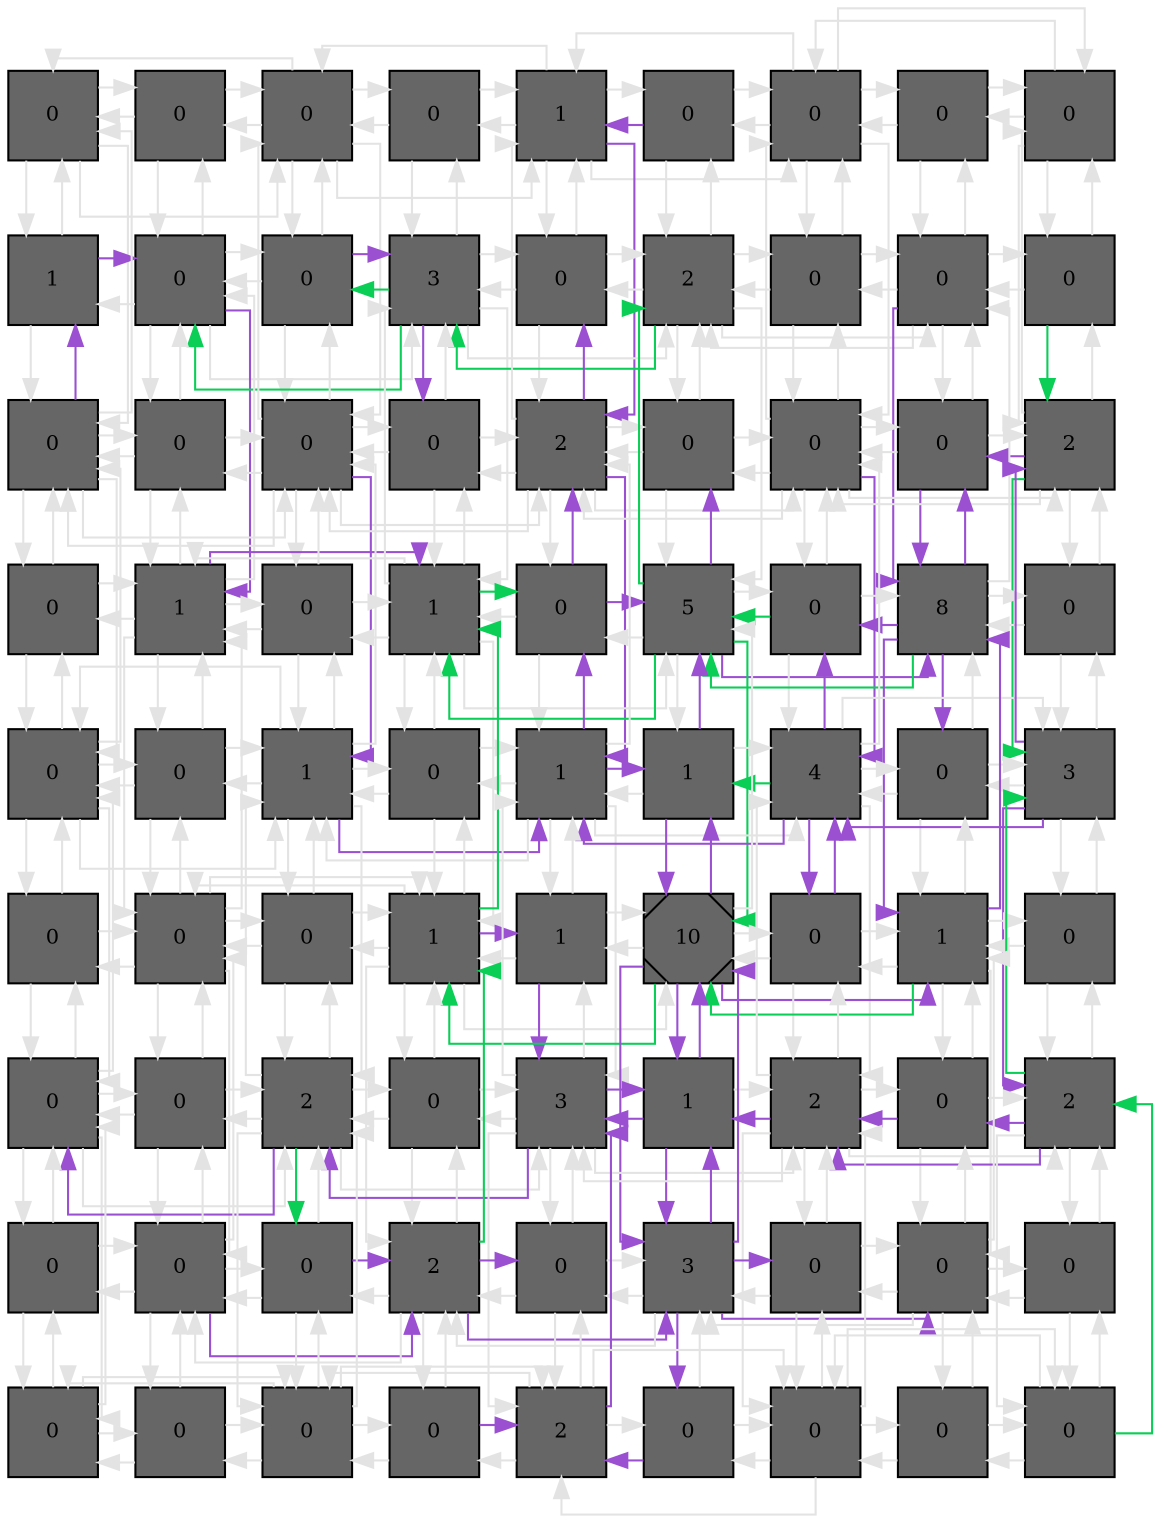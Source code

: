 digraph layout  {
rankdir=TB;
splines=ortho;
node [fixedsize=false, style=filled, width="0.6"];
edge [constraint=false];
0 [fillcolor="#666666", fontsize=10, label=0, shape=square, tooltip="name:  Ikaros ,\nin_degree: 4,\nout_degree: 4"];
1 [fillcolor="#666666", fontsize=10, label=0, shape=square, tooltip="name:  PU1 ,\nin_degree: 3,\nout_degree: 3"];
2 [fillcolor="#666666", fontsize=10, label=0, shape=square, tooltip="name:  IL21 ,\nin_degree: 6,\nout_degree: 6"];
3 [fillcolor="#666666", fontsize=10, label=0, shape=square, tooltip="name:  XBP1 ,\nin_degree: 3,\nout_degree: 3"];
4 [fillcolor="#666666", fontsize=10, label=1, shape=square, tooltip="name:  IL23R ,\nin_degree: 6,\nout_degree: 6"];
5 [fillcolor="#666666", fontsize=10, label=0, shape=square, tooltip="name:  IL2 ,\nin_degree: 3,\nout_degree: 3"];
6 [fillcolor="#666666", fontsize=10, label=0, shape=square, tooltip="name:  IL23 ,\nin_degree: 6,\nout_degree: 6"];
7 [fillcolor="#666666", fontsize=10, label=0, shape=square, tooltip="name:  NFAT ,\nin_degree: 3,\nout_degree: 3"];
8 [fillcolor="#666666", fontsize=10, label=0, shape=square, tooltip="name:  IL7 ,\nin_degree: 4,\nout_degree: 4"];
9 [fillcolor="#666666", fontsize=10, label=1, shape=square, tooltip="name:  Gfi1 ,\nin_degree: 3,\nout_degree: 3"];
10 [fillcolor="#666666", fontsize=10, label=0, shape=square, tooltip="name:  Irf4 ,\nin_degree: 6,\nout_degree: 6"];
11 [fillcolor="#666666", fontsize=10, label=0, shape=square, tooltip="name:  Bcl6 ,\nin_degree: 4,\nout_degree: 4"];
12 [fillcolor="#666666", fontsize=10, label=3, shape=square, tooltip="name:  Blimp1 ,\nin_degree: 7,\nout_degree: 7"];
13 [fillcolor="#666666", fontsize=10, label=0, shape=square, tooltip="name:  Bcl2 ,\nin_degree: 4,\nout_degree: 4"];
14 [fillcolor="#666666", fontsize=10, label=2, shape=square, tooltip="name:  FR4 ,\nin_degree: 7,\nout_degree: 7"];
15 [fillcolor="#666666", fontsize=10, label=0, shape=square, tooltip="name:  B9 ,\nin_degree: 4,\nout_degree: 4"];
16 [fillcolor="#666666", fontsize=10, label=0, shape=square, tooltip="name:  TCR ,\nin_degree: 6,\nout_degree: 6"];
17 [fillcolor="#666666", fontsize=10, label=0, shape=square, tooltip="name:  IL7R ,\nin_degree: 3,\nout_degree: 3"];
18 [fillcolor="#666666", fontsize=10, label=0, shape=square, tooltip="name:  NFkB ,\nin_degree: 6,\nout_degree: 6"];
19 [fillcolor="#666666", fontsize=10, label=0, shape=square, tooltip="name:  Helios ,\nin_degree: 4,\nout_degree: 4"];
20 [fillcolor="#666666", fontsize=10, label=0, shape=square, tooltip="name:  IL21R ,\nin_degree: 8,\nout_degree: 8"];
21 [fillcolor="#666666", fontsize=10, label=0, shape=square, tooltip="name:  Bach2 ,\nin_degree: 4,\nout_degree: 4"];
22 [fillcolor="#666666", fontsize=10, label=2, shape=square, tooltip="name:  IL2R ,\nin_degree: 8,\nout_degree: 8"];
23 [fillcolor="#666666", fontsize=10, label=0, shape=square, tooltip="name:  TGFb ,\nin_degree: 4,\nout_degree: 4"];
24 [fillcolor="#666666", fontsize=10, label=0, shape=square, tooltip="name:  TGFbR ,\nin_degree: 8,\nout_degree: 8"];
25 [fillcolor="#666666", fontsize=10, label=0, shape=square, tooltip="name:  CD8 ,\nin_degree: 4,\nout_degree: 4"];
26 [fillcolor="#666666", fontsize=10, label=2, shape=square, tooltip="name:  SMAD3 ,\nin_degree: 6,\nout_degree: 6"];
27 [fillcolor="#666666", fontsize=10, label=0, shape=square, tooltip="name:  ERK ,\nin_degree: 3,\nout_degree: 3"];
28 [fillcolor="#666666", fontsize=10, label=1, shape=square, tooltip="name:  Flt3 ,\nin_degree: 7,\nout_degree: 7"];
29 [fillcolor="#666666", fontsize=10, label=0, shape=square, tooltip="name:  Flt3L ,\nin_degree: 4,\nout_degree: 4"];
30 [fillcolor="#666666", fontsize=10, label=1, shape=square, tooltip="name:  Pax5 ,\nin_degree: 8,\nout_degree: 8"];
31 [fillcolor="#666666", fontsize=10, label=0, shape=square, tooltip="name:  STAT5 ,\nin_degree: 4,\nout_degree: 4"];
32 [fillcolor="#666666", fontsize=10, label=5, shape=square, tooltip="name:  Ebf1 ,\nin_degree: 8,\nout_degree: 8"];
33 [fillcolor="#666666", fontsize=10, label=0, shape=square, tooltip="name:  Runx1 ,\nin_degree: 4,\nout_degree: 4"];
34 [fillcolor="#666666", fontsize=10, label=8, shape=square, tooltip="name:  Runx3 ,\nin_degree: 7,\nout_degree: 7"];
35 [fillcolor="#666666", fontsize=10, label=0, shape=square, tooltip="name:  Dll1 ,\nin_degree: 3,\nout_degree: 3"];
36 [fillcolor="#666666", fontsize=10, label=0, shape=square, tooltip="name:  BCR ,\nin_degree: 6,\nout_degree: 6"];
37 [fillcolor="#666666", fontsize=10, label=0, shape=square, tooltip="name:  Hoxa9 ,\nin_degree: 4,\nout_degree: 4"];
38 [fillcolor="#666666", fontsize=10, label=1, shape=square, tooltip="name:  IL10R ,\nin_degree: 8,\nout_degree: 8"];
39 [fillcolor="#666666", fontsize=10, label=0, shape=square, tooltip="name:  CD19 ,\nin_degree: 4,\nout_degree: 4"];
40 [fillcolor="#666666", fontsize=10, label=1, shape=square, tooltip="name:  STAT3 ,\nin_degree: 8,\nout_degree: 8"];
41 [fillcolor="#666666", fontsize=10, label=1, shape=square, tooltip="name:  Foxp3 ,\nin_degree: 4,\nout_degree: 4"];
42 [fillcolor="#666666", fontsize=10, label=4, shape=square, tooltip="name:  JAK3 ,\nin_degree: 8,\nout_degree: 8"];
43 [fillcolor="#666666", fontsize=10, label=0, shape=square, tooltip="name:  CD4 ,\nin_degree: 4,\nout_degree: 4"];
44 [fillcolor="#666666", fontsize=10, label=3, shape=square, tooltip="name:  Notch1 ,\nin_degree: 6,\nout_degree: 6"];
45 [fillcolor="#666666", fontsize=10, label=0, shape=square, tooltip="name:  IL27 ,\nin_degree: 3,\nout_degree: 3"];
46 [fillcolor="#666666", fontsize=10, label=0, shape=square, tooltip="name:  IL27R ,\nin_degree: 7,\nout_degree: 7"];
47 [fillcolor="#666666", fontsize=10, label=0, shape=square, tooltip="name:  Prf1 ,\nin_degree: 4,\nout_degree: 4"];
48 [fillcolor="#666666", fontsize=10, label=1, shape=square, tooltip="name:  EOMES ,\nin_degree: 8,\nout_degree: 8"];
49 [fillcolor="#666666", fontsize=10, label=1, shape=square, tooltip="name:  IL17 ,\nin_degree: 4,\nout_degree: 4"];
50 [fillcolor="#666666", fontsize=10, label=10, shape=Msquare, tooltip="name:  RORgt ,\nin_degree: 8,\nout_degree: 8"];
51 [fillcolor="#666666", fontsize=10, label=0, shape=square, tooltip="name:  SMAD2 ,\nin_degree: 4,\nout_degree: 4"];
52 [fillcolor="#666666", fontsize=10, label=1, shape=square, tooltip="name:  ThPOK ,\nin_degree: 7,\nout_degree: 7"];
53 [fillcolor="#666666", fontsize=10, label=0, shape=square, tooltip="name:  Bcl11b ,\nin_degree: 3,\nout_degree: 3"];
54 [fillcolor="#666666", fontsize=10, label=0, shape=square, tooltip="name:  IFNgR ,\nin_degree: 6,\nout_degree: 6"];
55 [fillcolor="#666666", fontsize=10, label=0, shape=square, tooltip="name:  JAK1 ,\nin_degree: 4,\nout_degree: 4"];
56 [fillcolor="#666666", fontsize=10, label=2, shape=square, tooltip="name:  IL10 ,\nin_degree: 8,\nout_degree: 8"];
57 [fillcolor="#666666", fontsize=10, label=0, shape=square, tooltip="name:  Gzmb ,\nin_degree: 4,\nout_degree: 4"];
58 [fillcolor="#666666", fontsize=10, label=3, shape=square, tooltip="name:  IFNg ,\nin_degree: 8,\nout_degree: 8"];
59 [fillcolor="#666666", fontsize=10, label=1, shape=square, tooltip="name:  GATA3 ,\nin_degree: 4,\nout_degree: 4"];
60 [fillcolor="#666666", fontsize=10, label=2, shape=square, tooltip="name:  IL6R ,\nin_degree: 8,\nout_degree: 8"];
61 [fillcolor="#666666", fontsize=10, label=0, shape=square, tooltip="name:  HEB ,\nin_degree: 4,\nout_degree: 4"];
62 [fillcolor="#666666", fontsize=10, label=2, shape=square, tooltip="name:  TCF1 ,\nin_degree: 6,\nout_degree: 6"];
63 [fillcolor="#666666", fontsize=10, label=0, shape=square, tooltip="name:  IFNbR ,\nin_degree: 3,\nout_degree: 3"];
64 [fillcolor="#666666", fontsize=10, label=0, shape=square, tooltip="name:  STAT1 ,\nin_degree: 6,\nout_degree: 6"];
65 [fillcolor="#666666", fontsize=10, label=0, shape=square, tooltip="name:  IL4 ,\nin_degree: 4,\nout_degree: 4"];
66 [fillcolor="#666666", fontsize=10, label=2, shape=square, tooltip="name:  SOCS1 ,\nin_degree: 7,\nout_degree: 7"];
67 [fillcolor="#666666", fontsize=10, label=0, shape=square, tooltip="name:  IL4R ,\nin_degree: 4,\nout_degree: 4"];
68 [fillcolor="#666666", fontsize=10, label=3, shape=square, tooltip="name:  Tbet ,\nin_degree: 7,\nout_degree: 7"];
69 [fillcolor="#666666", fontsize=10, label=0, shape=square, tooltip="name:  IL6 ,\nin_degree: 4,\nout_degree: 4"];
70 [fillcolor="#666666", fontsize=10, label=0, shape=square, tooltip="name:  TNFa ,\nin_degree: 6,\nout_degree: 6"];
71 [fillcolor="#666666", fontsize=10, label=0, shape=square, tooltip="name:  TNFR2 ,\nin_degree: 3,\nout_degree: 3"];
72 [fillcolor="#666666", fontsize=10, label=0, shape=square, tooltip="name:  IFNb ,\nin_degree: 4,\nout_degree: 4"];
73 [fillcolor="#666666", fontsize=10, label=0, shape=square, tooltip="name:  IL18 ,\nin_degree: 3,\nout_degree: 3"];
74 [fillcolor="#666666", fontsize=10, label=0, shape=square, tooltip="name:  IL18R ,\nin_degree: 6,\nout_degree: 6"];
75 [fillcolor="#666666", fontsize=10, label=0, shape=square, tooltip="name:  IRAK ,\nin_degree: 3,\nout_degree: 3"];
76 [fillcolor="#666666", fontsize=10, label=2, shape=square, tooltip="name:  STAT6 ,\nin_degree: 6,\nout_degree: 6"];
77 [fillcolor="#666666", fontsize=10, label=0, shape=square, tooltip="name:  STAT4 ,\nin_degree: 3,\nout_degree: 3"];
78 [fillcolor="#666666", fontsize=10, label=0, shape=square, tooltip="name:  IL12R ,\nin_degree: 6,\nout_degree: 6"];
79 [fillcolor="#666666", fontsize=10, label=0, shape=square, tooltip="name:  IL12 ,\nin_degree: 3,\nout_degree: 3"];
80 [fillcolor="#666666", fontsize=10, label=0, shape=square, tooltip="name:  AKT ,\nin_degree: 4,\nout_degree: 4"];
0 -> 1  [color=grey89, style="penwidth(0.1)", tooltip=" ", weight=1];
0 -> 9  [color=grey89, style="penwidth(0.1)", tooltip=" ", weight=1];
0 -> 18  [color=grey89, style="penwidth(0.1)", tooltip=" ", weight=1];
0 -> 2  [color=grey89, style="penwidth(0.1)", tooltip=" ", weight=1];
1 -> 0  [color=grey89, style="penwidth(0.1)", tooltip=" ", weight=1];
1 -> 2  [color=grey89, style="penwidth(0.1)", tooltip=" ", weight=1];
1 -> 10  [color=grey89, style="penwidth(0.1)", tooltip=" ", weight=1];
2 -> 1  [color=grey89, style="penwidth(0.1)", tooltip=" ", weight=1];
2 -> 3  [color=grey89, style="penwidth(0.1)", tooltip=" ", weight=1];
2 -> 11  [color=grey89, style="penwidth(0.1)", tooltip=" ", weight=1];
2 -> 20  [color=grey89, style="penwidth(0.1)", tooltip=" ", weight=1];
2 -> 4  [color=grey89, style="penwidth(0.1)", tooltip=" ", weight=1];
2 -> 0  [color=grey89, style="penwidth(0.1)", tooltip=" ", weight=1];
3 -> 2  [color=grey89, style="penwidth(0.1)", tooltip=" ", weight=1];
3 -> 4  [color=grey89, style="penwidth(0.1)", tooltip=" ", weight=1];
3 -> 12  [color=grey89, style="penwidth(0.1)", tooltip=" ", weight=1];
4 -> 3  [color=grey89, style="penwidth(0.1)", tooltip=" ", weight=1];
4 -> 5  [color=grey89, style="penwidth(0.1)", tooltip=" ", weight=1];
4 -> 13  [color=grey89, style="penwidth(0.1)", tooltip=" ", weight=1];
4 -> 22  [color="#9B50D2", style="penwidth(0.1)", tooltip="5( IL2 ) to 22( IL2R )", weight=1];
4 -> 6  [color=grey89, style="penwidth(0.1)", tooltip=" ", weight=1];
4 -> 2  [color=grey89, style="penwidth(0.1)", tooltip=" ", weight=1];
5 -> 4  [color="#9B50D2", style="penwidth(0.1)", tooltip="5( IL2 ) to 22( IL2R )", weight=1];
5 -> 6  [color=grey89, style="penwidth(0.1)", tooltip=" ", weight=1];
5 -> 14  [color=grey89, style="penwidth(0.1)", tooltip=" ", weight=1];
6 -> 5  [color=grey89, style="penwidth(0.1)", tooltip=" ", weight=1];
6 -> 7  [color=grey89, style="penwidth(0.1)", tooltip=" ", weight=1];
6 -> 15  [color=grey89, style="penwidth(0.1)", tooltip=" ", weight=1];
6 -> 24  [color=grey89, style="penwidth(0.1)", tooltip=" ", weight=1];
6 -> 8  [color=grey89, style="penwidth(0.1)", tooltip=" ", weight=1];
6 -> 4  [color=grey89, style="penwidth(0.1)", tooltip=" ", weight=1];
7 -> 6  [color=grey89, style="penwidth(0.1)", tooltip=" ", weight=1];
7 -> 8  [color=grey89, style="penwidth(0.1)", tooltip=" ", weight=1];
7 -> 16  [color=grey89, style="penwidth(0.1)", tooltip=" ", weight=1];
8 -> 7  [color=grey89, style="penwidth(0.1)", tooltip=" ", weight=1];
8 -> 17  [color=grey89, style="penwidth(0.1)", tooltip=" ", weight=1];
8 -> 26  [color=grey89, style="penwidth(0.1)", tooltip=" ", weight=1];
8 -> 6  [color=grey89, style="penwidth(0.1)", tooltip=" ", weight=1];
9 -> 0  [color=grey89, style="penwidth(0.1)", tooltip=" ", weight=1];
9 -> 10  [color="#9B50D2", style="penwidth(0.1)", tooltip="18( NFkB ) to 10( Irf4 )", weight=1];
9 -> 18  [color=grey89, style="penwidth(0.1)", tooltip=" ", weight=1];
10 -> 1  [color=grey89, style="penwidth(0.1)", tooltip=" ", weight=1];
10 -> 9  [color=grey89, style="penwidth(0.1)", tooltip=" ", weight=1];
10 -> 11  [color=grey89, style="penwidth(0.1)", tooltip=" ", weight=1];
10 -> 19  [color=grey89, style="penwidth(0.1)", tooltip=" ", weight=1];
10 -> 28  [color="#9B50D2", style="penwidth(0.1)", tooltip="10( Irf4 ) to 30( Pax5 )", weight=1];
10 -> 12  [color=grey89, style="penwidth(0.1)", tooltip=" ", weight=1];
11 -> 2  [color=grey89, style="penwidth(0.1)", tooltip=" ", weight=1];
11 -> 10  [color=grey89, style="penwidth(0.1)", tooltip=" ", weight=1];
11 -> 12  [color="#9B50D2", style="penwidth(0.1)", tooltip="11( Bcl6 ) to 21( Bach2 )", weight=1];
11 -> 20  [color=grey89, style="penwidth(0.1)", tooltip=" ", weight=1];
12 -> 3  [color=grey89, style="penwidth(0.1)", tooltip=" ", weight=1];
12 -> 11  [color="#0ACE56", style="penwidth(0.1)", tooltip="32( Ebf1 ) to 11( Bcl6 )", weight=1];
12 -> 13  [color=grey89, style="penwidth(0.1)", tooltip=" ", weight=1];
12 -> 21  [color="#9B50D2", style="penwidth(0.1)", tooltip="11( Bcl6 ) to 21( Bach2 )", weight=1];
12 -> 30  [color=grey89, style="penwidth(0.1)", tooltip=" ", weight=1];
12 -> 14  [color=grey89, style="penwidth(0.1)", tooltip=" ", weight=1];
12 -> 10  [color="#0ACE56", style="penwidth(0.1)", tooltip="32( Ebf1 ) to 10( Irf4 )", weight=1];
13 -> 4  [color=grey89, style="penwidth(0.1)", tooltip=" ", weight=1];
13 -> 12  [color=grey89, style="penwidth(0.1)", tooltip=" ", weight=1];
13 -> 14  [color=grey89, style="penwidth(0.1)", tooltip=" ", weight=1];
13 -> 22  [color=grey89, style="penwidth(0.1)", tooltip=" ", weight=1];
14 -> 5  [color=grey89, style="penwidth(0.1)", tooltip=" ", weight=1];
14 -> 13  [color=grey89, style="penwidth(0.1)", tooltip=" ", weight=1];
14 -> 15  [color=grey89, style="penwidth(0.1)", tooltip=" ", weight=1];
14 -> 23  [color=grey89, style="penwidth(0.1)", tooltip=" ", weight=1];
14 -> 32  [color=grey89, style="penwidth(0.1)", tooltip=" ", weight=1];
14 -> 16  [color=grey89, style="penwidth(0.1)", tooltip=" ", weight=1];
14 -> 12  [color="#0ACE56", style="penwidth(0.1)", tooltip="32( Ebf1 ) to 11( Bcl6 )", weight=1];
15 -> 6  [color=grey89, style="penwidth(0.1)", tooltip=" ", weight=1];
15 -> 14  [color=grey89, style="penwidth(0.1)", tooltip=" ", weight=1];
15 -> 16  [color=grey89, style="penwidth(0.1)", tooltip=" ", weight=1];
15 -> 24  [color=grey89, style="penwidth(0.1)", tooltip=" ", weight=1];
16 -> 7  [color=grey89, style="penwidth(0.1)", tooltip=" ", weight=1];
16 -> 15  [color=grey89, style="penwidth(0.1)", tooltip=" ", weight=1];
16 -> 17  [color=grey89, style="penwidth(0.1)", tooltip=" ", weight=1];
16 -> 25  [color=grey89, style="penwidth(0.1)", tooltip=" ", weight=1];
16 -> 34  [color="#9B50D2", style="penwidth(0.1)", tooltip="16( TCR ) to 52( ThPOK )", weight=1];
16 -> 14  [color=grey89, style="penwidth(0.1)", tooltip=" ", weight=1];
17 -> 8  [color=grey89, style="penwidth(0.1)", tooltip=" ", weight=1];
17 -> 16  [color=grey89, style="penwidth(0.1)", tooltip=" ", weight=1];
17 -> 26  [color="#0ACE56", style="penwidth(0.1)", tooltip="17( IL7R ) to 42( JAK3 )", weight=1];
18 -> 9  [color="#9B50D2", style="penwidth(0.1)", tooltip="18( NFkB ) to 10( Irf4 )", weight=1];
18 -> 19  [color=grey89, style="penwidth(0.1)", tooltip=" ", weight=1];
18 -> 27  [color=grey89, style="penwidth(0.1)", tooltip=" ", weight=1];
18 -> 36  [color=grey89, style="penwidth(0.1)", tooltip=" ", weight=1];
18 -> 0  [color=grey89, style="penwidth(0.1)", tooltip=" ", weight=1];
18 -> 20  [color=grey89, style="penwidth(0.1)", tooltip=" ", weight=1];
19 -> 10  [color=grey89, style="penwidth(0.1)", tooltip=" ", weight=1];
19 -> 18  [color=grey89, style="penwidth(0.1)", tooltip=" ", weight=1];
19 -> 20  [color=grey89, style="penwidth(0.1)", tooltip=" ", weight=1];
19 -> 28  [color=grey89, style="penwidth(0.1)", tooltip=" ", weight=1];
20 -> 11  [color=grey89, style="penwidth(0.1)", tooltip=" ", weight=1];
20 -> 19  [color=grey89, style="penwidth(0.1)", tooltip=" ", weight=1];
20 -> 21  [color=grey89, style="penwidth(0.1)", tooltip=" ", weight=1];
20 -> 29  [color=grey89, style="penwidth(0.1)", tooltip=" ", weight=1];
20 -> 38  [color="#9B50D2", style="penwidth(0.1)", tooltip="20( IL21R ) to 40( STAT3 )", weight=1];
20 -> 2  [color=grey89, style="penwidth(0.1)", tooltip=" ", weight=1];
20 -> 22  [color=grey89, style="penwidth(0.1)", tooltip=" ", weight=1];
20 -> 18  [color=grey89, style="penwidth(0.1)", tooltip=" ", weight=1];
21 -> 12  [color=grey89, style="penwidth(0.1)", tooltip=" ", weight=1];
21 -> 20  [color=grey89, style="penwidth(0.1)", tooltip=" ", weight=1];
21 -> 22  [color=grey89, style="penwidth(0.1)", tooltip=" ", weight=1];
21 -> 30  [color=grey89, style="penwidth(0.1)", tooltip=" ", weight=1];
22 -> 13  [color="#9B50D2", style="penwidth(0.1)", tooltip="31( STAT5 ) to 13( Bcl2 )", weight=1];
22 -> 21  [color=grey89, style="penwidth(0.1)", tooltip=" ", weight=1];
22 -> 23  [color=grey89, style="penwidth(0.1)", tooltip=" ", weight=1];
22 -> 31  [color=grey89, style="penwidth(0.1)", tooltip=" ", weight=1];
22 -> 40  [color="#9B50D2", style="penwidth(0.1)", tooltip="4( IL23R ) to 40( STAT3 )", weight=1];
22 -> 4  [color=grey89, style="penwidth(0.1)", tooltip=" ", weight=1];
22 -> 24  [color=grey89, style="penwidth(0.1)", tooltip=" ", weight=1];
22 -> 20  [color=grey89, style="penwidth(0.1)", tooltip=" ", weight=1];
23 -> 14  [color=grey89, style="penwidth(0.1)", tooltip=" ", weight=1];
23 -> 22  [color=grey89, style="penwidth(0.1)", tooltip=" ", weight=1];
23 -> 24  [color=grey89, style="penwidth(0.1)", tooltip=" ", weight=1];
23 -> 32  [color=grey89, style="penwidth(0.1)", tooltip=" ", weight=1];
24 -> 15  [color=grey89, style="penwidth(0.1)", tooltip=" ", weight=1];
24 -> 23  [color=grey89, style="penwidth(0.1)", tooltip=" ", weight=1];
24 -> 25  [color=grey89, style="penwidth(0.1)", tooltip=" ", weight=1];
24 -> 33  [color=grey89, style="penwidth(0.1)", tooltip=" ", weight=1];
24 -> 42  [color="#9B50D2", style="penwidth(0.1)", tooltip="24( TGFbR ) to 51( SMAD2 )", weight=1];
24 -> 6  [color=grey89, style="penwidth(0.1)", tooltip=" ", weight=1];
24 -> 26  [color=grey89, style="penwidth(0.1)", tooltip=" ", weight=1];
24 -> 22  [color=grey89, style="penwidth(0.1)", tooltip=" ", weight=1];
25 -> 16  [color=grey89, style="penwidth(0.1)", tooltip=" ", weight=1];
25 -> 24  [color=grey89, style="penwidth(0.1)", tooltip=" ", weight=1];
25 -> 26  [color=grey89, style="penwidth(0.1)", tooltip=" ", weight=1];
25 -> 34  [color="#9B50D2", style="penwidth(0.1)", tooltip="25( CD8 ) to 52( ThPOK )", weight=1];
26 -> 17  [color=grey89, style="penwidth(0.1)", tooltip=" ", weight=1];
26 -> 25  [color="#9B50D2", style="penwidth(0.1)", tooltip="44( Notch1 ) to 25( CD8 )", weight=1];
26 -> 35  [color=grey89, style="penwidth(0.1)", tooltip=" ", weight=1];
26 -> 44  [color="#0ACE56", style="penwidth(0.1)", tooltip="17( IL7R ) to 42( JAK3 )", weight=1];
26 -> 8  [color=grey89, style="penwidth(0.1)", tooltip=" ", weight=1];
26 -> 24  [color=grey89, style="penwidth(0.1)", tooltip=" ", weight=1];
27 -> 18  [color=grey89, style="penwidth(0.1)", tooltip=" ", weight=1];
27 -> 28  [color=grey89, style="penwidth(0.1)", tooltip=" ", weight=1];
27 -> 36  [color=grey89, style="penwidth(0.1)", tooltip=" ", weight=1];
28 -> 19  [color=grey89, style="penwidth(0.1)", tooltip=" ", weight=1];
28 -> 27  [color=grey89, style="penwidth(0.1)", tooltip=" ", weight=1];
28 -> 29  [color=grey89, style="penwidth(0.1)", tooltip=" ", weight=1];
28 -> 37  [color=grey89, style="penwidth(0.1)", tooltip=" ", weight=1];
28 -> 46  [color=grey89, style="penwidth(0.1)", tooltip=" ", weight=1];
28 -> 10  [color=grey89, style="penwidth(0.1)", tooltip=" ", weight=1];
28 -> 30  [color="#9B50D2", style="penwidth(0.1)", tooltip="10( Irf4 ) to 30( Pax5 )", weight=1];
29 -> 20  [color=grey89, style="penwidth(0.1)", tooltip=" ", weight=1];
29 -> 28  [color=grey89, style="penwidth(0.1)", tooltip=" ", weight=1];
29 -> 30  [color=grey89, style="penwidth(0.1)", tooltip=" ", weight=1];
29 -> 38  [color=grey89, style="penwidth(0.1)", tooltip=" ", weight=1];
30 -> 21  [color=grey89, style="penwidth(0.1)", tooltip=" ", weight=1];
30 -> 29  [color=grey89, style="penwidth(0.1)", tooltip=" ", weight=1];
30 -> 31  [color="#0ACE56", style="penwidth(0.1)", tooltip="66( SOCS1 ) to 31( STAT5 )", weight=1];
30 -> 39  [color=grey89, style="penwidth(0.1)", tooltip=" ", weight=1];
30 -> 48  [color=grey89, style="penwidth(0.1)", tooltip=" ", weight=1];
30 -> 12  [color=grey89, style="penwidth(0.1)", tooltip=" ", weight=1];
30 -> 32  [color=grey89, style="penwidth(0.1)", tooltip=" ", weight=1];
30 -> 28  [color=grey89, style="penwidth(0.1)", tooltip=" ", weight=1];
31 -> 22  [color="#9B50D2", style="penwidth(0.1)", tooltip="31( STAT5 ) to 13( Bcl2 )", weight=1];
31 -> 30  [color=grey89, style="penwidth(0.1)", tooltip=" ", weight=1];
31 -> 32  [color="#9B50D2", style="penwidth(0.1)", tooltip="31( STAT5 ) to 34( Runx3 )", weight=1];
31 -> 40  [color=grey89, style="penwidth(0.1)", tooltip=" ", weight=1];
32 -> 23  [color="#9B50D2", style="penwidth(0.1)", tooltip="41( Foxp3 ) to 23( TGFb )", weight=1];
32 -> 31  [color=grey89, style="penwidth(0.1)", tooltip=" ", weight=1];
32 -> 33  [color=grey89, style="penwidth(0.1)", tooltip=" ", weight=1];
32 -> 41  [color=grey89, style="penwidth(0.1)", tooltip=" ", weight=1];
32 -> 50  [color="#0ACE56", style="penwidth(0.1)", tooltip="33( Runx1 ) to 59( GATA3 )", weight=1];
32 -> 14  [color="#0ACE56", style="penwidth(0.1)", tooltip="32( Ebf1 ) to 11( Bcl6 )", weight=1];
32 -> 34  [color="#9B50D2", style="penwidth(0.1)", tooltip="31( STAT5 ) to 34( Runx3 )", weight=1];
32 -> 30  [color="#0ACE56", style="penwidth(0.1)", tooltip="52( ThPOK ) to 30( Pax5 )", weight=1];
33 -> 24  [color=grey89, style="penwidth(0.1)", tooltip=" ", weight=1];
33 -> 32  [color="#0ACE56", style="penwidth(0.1)", tooltip="33( Runx1 ) to 59( GATA3 )", weight=1];
33 -> 34  [color=grey89, style="penwidth(0.1)", tooltip=" ", weight=1];
33 -> 42  [color=grey89, style="penwidth(0.1)", tooltip=" ", weight=1];
34 -> 25  [color="#9B50D2", style="penwidth(0.1)", tooltip="52( ThPOK ) to 25( CD8 )", weight=1];
34 -> 33  [color="#9B50D2", style="penwidth(0.1)", tooltip="16( TCR ) to 33( Runx1 )", weight=1];
34 -> 35  [color=grey89, style="penwidth(0.1)", tooltip=" ", weight=1];
34 -> 43  [color="#9B50D2", style="penwidth(0.1)", tooltip="32( Ebf1 ) to 43( CD4 )", weight=1];
34 -> 52  [color="#9B50D2", style="penwidth(0.1)", tooltip="16( TCR ) to 52( ThPOK )", weight=1];
34 -> 16  [color=grey89, style="penwidth(0.1)", tooltip=" ", weight=1];
34 -> 32  [color="#0ACE56", style="penwidth(0.1)", tooltip="52( ThPOK ) to 30( Pax5 )", weight=1];
35 -> 26  [color=grey89, style="penwidth(0.1)", tooltip=" ", weight=1];
35 -> 34  [color=grey89, style="penwidth(0.1)", tooltip=" ", weight=1];
35 -> 44  [color=grey89, style="penwidth(0.1)", tooltip=" ", weight=1];
36 -> 27  [color=grey89, style="penwidth(0.1)", tooltip=" ", weight=1];
36 -> 37  [color=grey89, style="penwidth(0.1)", tooltip=" ", weight=1];
36 -> 45  [color=grey89, style="penwidth(0.1)", tooltip=" ", weight=1];
36 -> 54  [color=grey89, style="penwidth(0.1)", tooltip=" ", weight=1];
36 -> 18  [color=grey89, style="penwidth(0.1)", tooltip=" ", weight=1];
36 -> 38  [color=grey89, style="penwidth(0.1)", tooltip=" ", weight=1];
37 -> 28  [color=grey89, style="penwidth(0.1)", tooltip=" ", weight=1];
37 -> 36  [color=grey89, style="penwidth(0.1)", tooltip=" ", weight=1];
37 -> 38  [color=grey89, style="penwidth(0.1)", tooltip=" ", weight=1];
37 -> 46  [color=grey89, style="penwidth(0.1)", tooltip=" ", weight=1];
38 -> 29  [color=grey89, style="penwidth(0.1)", tooltip=" ", weight=1];
38 -> 37  [color=grey89, style="penwidth(0.1)", tooltip=" ", weight=1];
38 -> 39  [color=grey89, style="penwidth(0.1)", tooltip=" ", weight=1];
38 -> 47  [color=grey89, style="penwidth(0.1)", tooltip=" ", weight=1];
38 -> 56  [color=grey89, style="penwidth(0.1)", tooltip=" ", weight=1];
38 -> 20  [color=grey89, style="penwidth(0.1)", tooltip=" ", weight=1];
38 -> 40  [color="#9B50D2", style="penwidth(0.1)", tooltip="20( IL21R ) to 40( STAT3 )", weight=1];
38 -> 36  [color=grey89, style="penwidth(0.1)", tooltip=" ", weight=1];
39 -> 30  [color=grey89, style="penwidth(0.1)", tooltip=" ", weight=1];
39 -> 38  [color=grey89, style="penwidth(0.1)", tooltip=" ", weight=1];
39 -> 40  [color=grey89, style="penwidth(0.1)", tooltip=" ", weight=1];
39 -> 48  [color=grey89, style="penwidth(0.1)", tooltip=" ", weight=1];
40 -> 31  [color="#9B50D2", style="penwidth(0.1)", tooltip="42( JAK3 ) to 31( STAT5 )", weight=1];
40 -> 39  [color=grey89, style="penwidth(0.1)", tooltip=" ", weight=1];
40 -> 41  [color="#9B50D2", style="penwidth(0.1)", tooltip="40( STAT3 ) to 50( RORgt )", weight=1];
40 -> 49  [color=grey89, style="penwidth(0.1)", tooltip=" ", weight=1];
40 -> 58  [color=grey89, style="penwidth(0.1)", tooltip=" ", weight=1];
40 -> 22  [color=grey89, style="penwidth(0.1)", tooltip=" ", weight=1];
40 -> 42  [color=grey89, style="penwidth(0.1)", tooltip=" ", weight=1];
40 -> 38  [color=grey89, style="penwidth(0.1)", tooltip=" ", weight=1];
41 -> 32  [color="#9B50D2", style="penwidth(0.1)", tooltip="41( Foxp3 ) to 23( TGFb )", weight=1];
41 -> 40  [color=grey89, style="penwidth(0.1)", tooltip=" ", weight=1];
41 -> 42  [color=grey89, style="penwidth(0.1)", tooltip=" ", weight=1];
41 -> 50  [color="#9B50D2", style="penwidth(0.1)", tooltip="40( STAT3 ) to 50( RORgt )", weight=1];
42 -> 33  [color="#9B50D2", style="penwidth(0.1)", tooltip="44( Notch1 ) to 33( Runx1 )", weight=1];
42 -> 41  [color="#0ACE56", style="penwidth(0.1)", tooltip="26( SMAD3 ) to 41( Foxp3 )", weight=1];
42 -> 43  [color=grey89, style="penwidth(0.1)", tooltip=" ", weight=1];
42 -> 51  [color="#9B50D2", style="penwidth(0.1)", tooltip="24( TGFbR ) to 51( SMAD2 )", weight=1];
42 -> 60  [color=grey89, style="penwidth(0.1)", tooltip=" ", weight=1];
42 -> 24  [color=grey89, style="penwidth(0.1)", tooltip=" ", weight=1];
42 -> 44  [color=grey89, style="penwidth(0.1)", tooltip=" ", weight=1];
42 -> 40  [color="#9B50D2", style="penwidth(0.1)", tooltip="42( JAK3 ) to 31( STAT5 )", weight=1];
43 -> 34  [color=grey89, style="penwidth(0.1)", tooltip=" ", weight=1];
43 -> 42  [color=grey89, style="penwidth(0.1)", tooltip=" ", weight=1];
43 -> 44  [color=grey89, style="penwidth(0.1)", tooltip=" ", weight=1];
43 -> 52  [color=grey89, style="penwidth(0.1)", tooltip=" ", weight=1];
44 -> 35  [color=grey89, style="penwidth(0.1)", tooltip=" ", weight=1];
44 -> 43  [color=grey89, style="penwidth(0.1)", tooltip=" ", weight=1];
44 -> 53  [color=grey89, style="penwidth(0.1)", tooltip=" ", weight=1];
44 -> 62  [color="#9B50D2", style="penwidth(0.1)", tooltip="44( Notch1 ) to 61( HEB )", weight=1];
44 -> 26  [color="#9B50D2", style="penwidth(0.1)", tooltip="44( Notch1 ) to 25( CD8 )", weight=1];
44 -> 42  [color="#9B50D2", style="penwidth(0.1)", tooltip="44( Notch1 ) to 33( Runx1 )", weight=1];
45 -> 36  [color=grey89, style="penwidth(0.1)", tooltip=" ", weight=1];
45 -> 46  [color=grey89, style="penwidth(0.1)", tooltip=" ", weight=1];
45 -> 54  [color=grey89, style="penwidth(0.1)", tooltip=" ", weight=1];
46 -> 37  [color=grey89, style="penwidth(0.1)", tooltip=" ", weight=1];
46 -> 45  [color=grey89, style="penwidth(0.1)", tooltip=" ", weight=1];
46 -> 47  [color=grey89, style="penwidth(0.1)", tooltip=" ", weight=1];
46 -> 55  [color=grey89, style="penwidth(0.1)", tooltip=" ", weight=1];
46 -> 64  [color=grey89, style="penwidth(0.1)", tooltip=" ", weight=1];
46 -> 28  [color=grey89, style="penwidth(0.1)", tooltip=" ", weight=1];
46 -> 48  [color=grey89, style="penwidth(0.1)", tooltip=" ", weight=1];
47 -> 38  [color=grey89, style="penwidth(0.1)", tooltip=" ", weight=1];
47 -> 46  [color=grey89, style="penwidth(0.1)", tooltip=" ", weight=1];
47 -> 48  [color=grey89, style="penwidth(0.1)", tooltip=" ", weight=1];
47 -> 56  [color=grey89, style="penwidth(0.1)", tooltip=" ", weight=1];
48 -> 39  [color=grey89, style="penwidth(0.1)", tooltip=" ", weight=1];
48 -> 47  [color=grey89, style="penwidth(0.1)", tooltip=" ", weight=1];
48 -> 49  [color="#9B50D2", style="penwidth(0.1)", tooltip="48( EOMES ) to 58( IFNg )", weight=1];
48 -> 57  [color=grey89, style="penwidth(0.1)", tooltip=" ", weight=1];
48 -> 66  [color=grey89, style="penwidth(0.1)", tooltip=" ", weight=1];
48 -> 30  [color="#0ACE56", style="penwidth(0.1)", tooltip="66( SOCS1 ) to 31( STAT5 )", weight=1];
48 -> 50  [color=grey89, style="penwidth(0.1)", tooltip=" ", weight=1];
48 -> 46  [color=grey89, style="penwidth(0.1)", tooltip=" ", weight=1];
49 -> 40  [color=grey89, style="penwidth(0.1)", tooltip=" ", weight=1];
49 -> 48  [color=grey89, style="penwidth(0.1)", tooltip=" ", weight=1];
49 -> 50  [color=grey89, style="penwidth(0.1)", tooltip=" ", weight=1];
49 -> 58  [color="#9B50D2", style="penwidth(0.1)", tooltip="48( EOMES ) to 58( IFNg )", weight=1];
50 -> 41  [color="#9B50D2", style="penwidth(0.1)", tooltip="68( Tbet ) to 41( Foxp3 )", weight=1];
50 -> 49  [color=grey89, style="penwidth(0.1)", tooltip=" ", weight=1];
50 -> 51  [color=grey89, style="penwidth(0.1)", tooltip=" ", weight=1];
50 -> 59  [color="#9B50D2", style="penwidth(0.1)", tooltip="41( Foxp3 ) to 59( GATA3 )", weight=1];
50 -> 68  [color="#9B50D2", style="penwidth(0.1)", tooltip="50( RORgt ) to 69( IL6 )", weight=1];
50 -> 32  [color=grey89, style="penwidth(0.1)", tooltip=" ", weight=1];
50 -> 52  [color="#9B50D2", style="penwidth(0.1)", tooltip="68( Tbet ) to 52( ThPOK )", weight=1];
50 -> 48  [color="#0ACE56", style="penwidth(0.1)", tooltip="34( Runx3 ) to 48( EOMES )", weight=1];
51 -> 42  [color="#9B50D2", style="penwidth(0.1)", tooltip="51( SMAD2 ) to 41( Foxp3 )", weight=1];
51 -> 50  [color=grey89, style="penwidth(0.1)", tooltip=" ", weight=1];
51 -> 52  [color=grey89, style="penwidth(0.1)", tooltip=" ", weight=1];
51 -> 60  [color=grey89, style="penwidth(0.1)", tooltip=" ", weight=1];
52 -> 43  [color=grey89, style="penwidth(0.1)", tooltip=" ", weight=1];
52 -> 51  [color=grey89, style="penwidth(0.1)", tooltip=" ", weight=1];
52 -> 53  [color=grey89, style="penwidth(0.1)", tooltip=" ", weight=1];
52 -> 61  [color=grey89, style="penwidth(0.1)", tooltip=" ", weight=1];
52 -> 70  [color=grey89, style="penwidth(0.1)", tooltip=" ", weight=1];
52 -> 34  [color="#9B50D2", style="penwidth(0.1)", tooltip="52( ThPOK ) to 25( CD8 )", weight=1];
52 -> 50  [color="#0ACE56", style="penwidth(0.1)", tooltip="34( Runx3 ) to 48( EOMES )", weight=1];
53 -> 44  [color=grey89, style="penwidth(0.1)", tooltip=" ", weight=1];
53 -> 52  [color=grey89, style="penwidth(0.1)", tooltip=" ", weight=1];
53 -> 62  [color=grey89, style="penwidth(0.1)", tooltip=" ", weight=1];
54 -> 45  [color=grey89, style="penwidth(0.1)", tooltip=" ", weight=1];
54 -> 55  [color=grey89, style="penwidth(0.1)", tooltip=" ", weight=1];
54 -> 63  [color=grey89, style="penwidth(0.1)", tooltip=" ", weight=1];
54 -> 72  [color=grey89, style="penwidth(0.1)", tooltip=" ", weight=1];
54 -> 36  [color=grey89, style="penwidth(0.1)", tooltip=" ", weight=1];
54 -> 56  [color=grey89, style="penwidth(0.1)", tooltip=" ", weight=1];
55 -> 46  [color=grey89, style="penwidth(0.1)", tooltip=" ", weight=1];
55 -> 54  [color=grey89, style="penwidth(0.1)", tooltip=" ", weight=1];
55 -> 56  [color=grey89, style="penwidth(0.1)", tooltip=" ", weight=1];
55 -> 64  [color=grey89, style="penwidth(0.1)", tooltip=" ", weight=1];
56 -> 47  [color=grey89, style="penwidth(0.1)", tooltip=" ", weight=1];
56 -> 55  [color=grey89, style="penwidth(0.1)", tooltip=" ", weight=1];
56 -> 57  [color=grey89, style="penwidth(0.1)", tooltip=" ", weight=1];
56 -> 65  [color="#0ACE56", style="penwidth(0.1)", tooltip="59( GATA3 ) to 65( IL4 )", weight=1];
56 -> 74  [color=grey89, style="penwidth(0.1)", tooltip=" ", weight=1];
56 -> 38  [color=grey89, style="penwidth(0.1)", tooltip=" ", weight=1];
56 -> 58  [color=grey89, style="penwidth(0.1)", tooltip=" ", weight=1];
56 -> 54  [color="#9B50D2", style="penwidth(0.1)", tooltip="58( IFNg ) to 54( IFNgR )", weight=1];
57 -> 48  [color=grey89, style="penwidth(0.1)", tooltip=" ", weight=1];
57 -> 56  [color=grey89, style="penwidth(0.1)", tooltip=" ", weight=1];
57 -> 58  [color=grey89, style="penwidth(0.1)", tooltip=" ", weight=1];
57 -> 66  [color=grey89, style="penwidth(0.1)", tooltip=" ", weight=1];
58 -> 49  [color=grey89, style="penwidth(0.1)", tooltip=" ", weight=1];
58 -> 57  [color=grey89, style="penwidth(0.1)", tooltip=" ", weight=1];
58 -> 59  [color="#9B50D2", style="penwidth(0.1)", tooltip="76( STAT6 ) to 59( GATA3 )", weight=1];
58 -> 67  [color=grey89, style="penwidth(0.1)", tooltip=" ", weight=1];
58 -> 76  [color=grey89, style="penwidth(0.1)", tooltip=" ", weight=1];
58 -> 40  [color=grey89, style="penwidth(0.1)", tooltip=" ", weight=1];
58 -> 60  [color=grey89, style="penwidth(0.1)", tooltip=" ", weight=1];
58 -> 56  [color="#9B50D2", style="penwidth(0.1)", tooltip="58( IFNg ) to 54( IFNgR )", weight=1];
59 -> 50  [color="#9B50D2", style="penwidth(0.1)", tooltip="59( GATA3 ) to 52( ThPOK )", weight=1];
59 -> 58  [color="#9B50D2", style="penwidth(0.1)", tooltip="68( Tbet ) to 58( IFNg )", weight=1];
59 -> 60  [color=grey89, style="penwidth(0.1)", tooltip=" ", weight=1];
59 -> 68  [color="#9B50D2", style="penwidth(0.1)", tooltip="59( GATA3 ) to 77( STAT4 )", weight=1];
60 -> 51  [color=grey89, style="penwidth(0.1)", tooltip=" ", weight=1];
60 -> 59  [color="#9B50D2", style="penwidth(0.1)", tooltip="62( TCF1 ) to 59( GATA3 )", weight=1];
60 -> 61  [color=grey89, style="penwidth(0.1)", tooltip=" ", weight=1];
60 -> 69  [color=grey89, style="penwidth(0.1)", tooltip=" ", weight=1];
60 -> 78  [color=grey89, style="penwidth(0.1)", tooltip=" ", weight=1];
60 -> 42  [color=grey89, style="penwidth(0.1)", tooltip=" ", weight=1];
60 -> 62  [color=grey89, style="penwidth(0.1)", tooltip=" ", weight=1];
60 -> 58  [color=grey89, style="penwidth(0.1)", tooltip=" ", weight=1];
61 -> 52  [color=grey89, style="penwidth(0.1)", tooltip=" ", weight=1];
61 -> 60  [color="#9B50D2", style="penwidth(0.1)", tooltip="61( HEB ) to 59( GATA3 )", weight=1];
61 -> 62  [color=grey89, style="penwidth(0.1)", tooltip=" ", weight=1];
61 -> 70  [color=grey89, style="penwidth(0.1)", tooltip=" ", weight=1];
62 -> 53  [color=grey89, style="penwidth(0.1)", tooltip=" ", weight=1];
62 -> 61  [color="#9B50D2", style="penwidth(0.1)", tooltip="44( Notch1 ) to 61( HEB )", weight=1];
62 -> 71  [color=grey89, style="penwidth(0.1)", tooltip=" ", weight=1];
62 -> 80  [color=grey89, style="penwidth(0.1)", tooltip=" ", weight=1];
62 -> 44  [color="#0ACE56", style="penwidth(0.1)", tooltip="80( AKT ) to 26( SMAD3 )", weight=1];
62 -> 60  [color="#9B50D2", style="penwidth(0.1)", tooltip="62( TCF1 ) to 59( GATA3 )", weight=1];
63 -> 54  [color=grey89, style="penwidth(0.1)", tooltip=" ", weight=1];
63 -> 64  [color=grey89, style="penwidth(0.1)", tooltip=" ", weight=1];
63 -> 72  [color=grey89, style="penwidth(0.1)", tooltip=" ", weight=1];
64 -> 55  [color=grey89, style="penwidth(0.1)", tooltip=" ", weight=1];
64 -> 63  [color=grey89, style="penwidth(0.1)", tooltip=" ", weight=1];
64 -> 65  [color=grey89, style="penwidth(0.1)", tooltip=" ", weight=1];
64 -> 73  [color=grey89, style="penwidth(0.1)", tooltip=" ", weight=1];
64 -> 46  [color=grey89, style="penwidth(0.1)", tooltip=" ", weight=1];
64 -> 66  [color="#9B50D2", style="penwidth(0.1)", tooltip="64( STAT1 ) to 68( Tbet )", weight=1];
65 -> 56  [color=grey89, style="penwidth(0.1)", tooltip=" ", weight=1];
65 -> 64  [color=grey89, style="penwidth(0.1)", tooltip=" ", weight=1];
65 -> 66  [color="#9B50D2", style="penwidth(0.1)", tooltip="65( IL4 ) to 67( IL4R )", weight=1];
65 -> 74  [color=grey89, style="penwidth(0.1)", tooltip=" ", weight=1];
66 -> 57  [color=grey89, style="penwidth(0.1)", tooltip=" ", weight=1];
66 -> 65  [color=grey89, style="penwidth(0.1)", tooltip=" ", weight=1];
66 -> 67  [color="#9B50D2", style="penwidth(0.1)", tooltip="65( IL4 ) to 67( IL4R )", weight=1];
66 -> 75  [color=grey89, style="penwidth(0.1)", tooltip=" ", weight=1];
66 -> 48  [color="#0ACE56", style="penwidth(0.1)", tooltip="66( SOCS1 ) to 31( STAT5 )", weight=1];
66 -> 68  [color="#9B50D2", style="penwidth(0.1)", tooltip="64( STAT1 ) to 68( Tbet )", weight=1];
66 -> 64  [color=grey89, style="penwidth(0.1)", tooltip=" ", weight=1];
67 -> 58  [color=grey89, style="penwidth(0.1)", tooltip=" ", weight=1];
67 -> 66  [color=grey89, style="penwidth(0.1)", tooltip=" ", weight=1];
67 -> 68  [color=grey89, style="penwidth(0.1)", tooltip=" ", weight=1];
67 -> 76  [color=grey89, style="penwidth(0.1)", tooltip=" ", weight=1];
68 -> 59  [color="#9B50D2", style="penwidth(0.1)", tooltip="68( Tbet ) to 58( IFNg )", weight=1];
68 -> 67  [color=grey89, style="penwidth(0.1)", tooltip=" ", weight=1];
68 -> 69  [color="#9B50D2", style="penwidth(0.1)", tooltip="50( RORgt ) to 69( IL6 )", weight=1];
68 -> 77  [color="#9B50D2", style="penwidth(0.1)", tooltip="59( GATA3 ) to 77( STAT4 )", weight=1];
68 -> 50  [color="#9B50D2", style="penwidth(0.1)", tooltip="68( Tbet ) to 52( ThPOK )", weight=1];
68 -> 70  [color="#9B50D2", style="penwidth(0.1)", tooltip="50( RORgt ) to 70( TNFa )", weight=1];
68 -> 66  [color=grey89, style="penwidth(0.1)", tooltip=" ", weight=1];
69 -> 60  [color=grey89, style="penwidth(0.1)", tooltip=" ", weight=1];
69 -> 68  [color=grey89, style="penwidth(0.1)", tooltip=" ", weight=1];
69 -> 70  [color=grey89, style="penwidth(0.1)", tooltip=" ", weight=1];
69 -> 78  [color=grey89, style="penwidth(0.1)", tooltip=" ", weight=1];
70 -> 61  [color=grey89, style="penwidth(0.1)", tooltip=" ", weight=1];
70 -> 69  [color=grey89, style="penwidth(0.1)", tooltip=" ", weight=1];
70 -> 71  [color=grey89, style="penwidth(0.1)", tooltip=" ", weight=1];
70 -> 79  [color=grey89, style="penwidth(0.1)", tooltip=" ", weight=1];
70 -> 52  [color=grey89, style="penwidth(0.1)", tooltip=" ", weight=1];
70 -> 68  [color=grey89, style="penwidth(0.1)", tooltip=" ", weight=1];
71 -> 62  [color=grey89, style="penwidth(0.1)", tooltip=" ", weight=1];
71 -> 70  [color=grey89, style="penwidth(0.1)", tooltip=" ", weight=1];
71 -> 80  [color=grey89, style="penwidth(0.1)", tooltip=" ", weight=1];
72 -> 63  [color=grey89, style="penwidth(0.1)", tooltip=" ", weight=1];
72 -> 73  [color=grey89, style="penwidth(0.1)", tooltip=" ", weight=1];
72 -> 54  [color=grey89, style="penwidth(0.1)", tooltip=" ", weight=1];
72 -> 74  [color=grey89, style="penwidth(0.1)", tooltip=" ", weight=1];
73 -> 64  [color=grey89, style="penwidth(0.1)", tooltip=" ", weight=1];
73 -> 72  [color=grey89, style="penwidth(0.1)", tooltip=" ", weight=1];
73 -> 74  [color=grey89, style="penwidth(0.1)", tooltip=" ", weight=1];
74 -> 65  [color=grey89, style="penwidth(0.1)", tooltip=" ", weight=1];
74 -> 73  [color=grey89, style="penwidth(0.1)", tooltip=" ", weight=1];
74 -> 75  [color=grey89, style="penwidth(0.1)", tooltip=" ", weight=1];
74 -> 56  [color=grey89, style="penwidth(0.1)", tooltip=" ", weight=1];
74 -> 76  [color=grey89, style="penwidth(0.1)", tooltip=" ", weight=1];
74 -> 72  [color=grey89, style="penwidth(0.1)", tooltip=" ", weight=1];
75 -> 66  [color=grey89, style="penwidth(0.1)", tooltip=" ", weight=1];
75 -> 74  [color=grey89, style="penwidth(0.1)", tooltip=" ", weight=1];
75 -> 76  [color="#9B50D2", style="penwidth(0.1)", tooltip="75( IRAK ) to 58( IFNg )", weight=1];
76 -> 67  [color=grey89, style="penwidth(0.1)", tooltip=" ", weight=1];
76 -> 75  [color=grey89, style="penwidth(0.1)", tooltip=" ", weight=1];
76 -> 77  [color=grey89, style="penwidth(0.1)", tooltip=" ", weight=1];
76 -> 58  [color="#9B50D2", style="penwidth(0.1)", tooltip="77( STAT4 ) to 58( IFNg )", weight=1];
76 -> 78  [color=grey89, style="penwidth(0.1)", tooltip=" ", weight=1];
76 -> 74  [color=grey89, style="penwidth(0.1)", tooltip=" ", weight=1];
77 -> 68  [color=grey89, style="penwidth(0.1)", tooltip=" ", weight=1];
77 -> 76  [color="#9B50D2", style="penwidth(0.1)", tooltip="77( STAT4 ) to 58( IFNg )", weight=1];
77 -> 78  [color=grey89, style="penwidth(0.1)", tooltip=" ", weight=1];
78 -> 69  [color=grey89, style="penwidth(0.1)", tooltip=" ", weight=1];
78 -> 77  [color=grey89, style="penwidth(0.1)", tooltip=" ", weight=1];
78 -> 79  [color=grey89, style="penwidth(0.1)", tooltip=" ", weight=1];
78 -> 60  [color=grey89, style="penwidth(0.1)", tooltip=" ", weight=1];
78 -> 80  [color=grey89, style="penwidth(0.1)", tooltip=" ", weight=1];
78 -> 76  [color=grey89, style="penwidth(0.1)", tooltip=" ", weight=1];
79 -> 70  [color=grey89, style="penwidth(0.1)", tooltip=" ", weight=1];
79 -> 78  [color=grey89, style="penwidth(0.1)", tooltip=" ", weight=1];
79 -> 80  [color=grey89, style="penwidth(0.1)", tooltip=" ", weight=1];
80 -> 71  [color=grey89, style="penwidth(0.1)", tooltip=" ", weight=1];
80 -> 79  [color=grey89, style="penwidth(0.1)", tooltip=" ", weight=1];
80 -> 62  [color="#0ACE56", style="penwidth(0.1)", tooltip="80( AKT ) to 26( SMAD3 )", weight=1];
80 -> 78  [color=grey89, style="penwidth(0.1)", tooltip=" ", weight=1];
edge [constraint=true, style=invis];

0 -> 9 -> 18 -> 27 -> 36 -> 45 -> 54 -> 63 -> 72;
1 -> 10 -> 19 -> 28 -> 37 -> 46 -> 55 -> 64 -> 73;
2 -> 11 -> 20 -> 29 -> 38 -> 47 -> 56 -> 65 -> 74;
3 -> 12 -> 21 -> 30 -> 39 -> 48 -> 57 -> 66 -> 75;
4 -> 13 -> 22 -> 31 -> 40 -> 49 -> 58 -> 67 -> 76;
5 -> 14 -> 23 -> 32 -> 41 -> 50 -> 59 -> 68 -> 77;
6 -> 15 -> 24 -> 33 -> 42 -> 51 -> 60 -> 69 -> 78;
7 -> 16 -> 25 -> 34 -> 43 -> 52 -> 61 -> 70 -> 79;
8 -> 17 -> 26 -> 35 -> 44 -> 53 -> 62 -> 71 -> 80;
rank = same {0 -> 1 -> 2 -> 3 -> 4 -> 5 -> 6 -> 7 -> 8};
rank = same {9 -> 10 -> 11 -> 12 -> 13 -> 14 -> 15 -> 16 -> 17};
rank = same {18 -> 19 -> 20 -> 21 -> 22 -> 23 -> 24 -> 25 -> 26};
rank = same {27 -> 28 -> 29 -> 30 -> 31 -> 32 -> 33 -> 34 -> 35};
rank = same {36 -> 37 -> 38 -> 39 -> 40 -> 41 -> 42 -> 43 -> 44};
rank = same {45 -> 46 -> 47 -> 48 -> 49 -> 50 -> 51 -> 52 -> 53};
rank = same {54 -> 55 -> 56 -> 57 -> 58 -> 59 -> 60 -> 61 -> 62};
rank = same {63 -> 64 -> 65 -> 66 -> 67 -> 68 -> 69 -> 70 -> 71};
rank = same {72 -> 73 -> 74 -> 75 -> 76 -> 77 -> 78 -> 79 -> 80};
}
